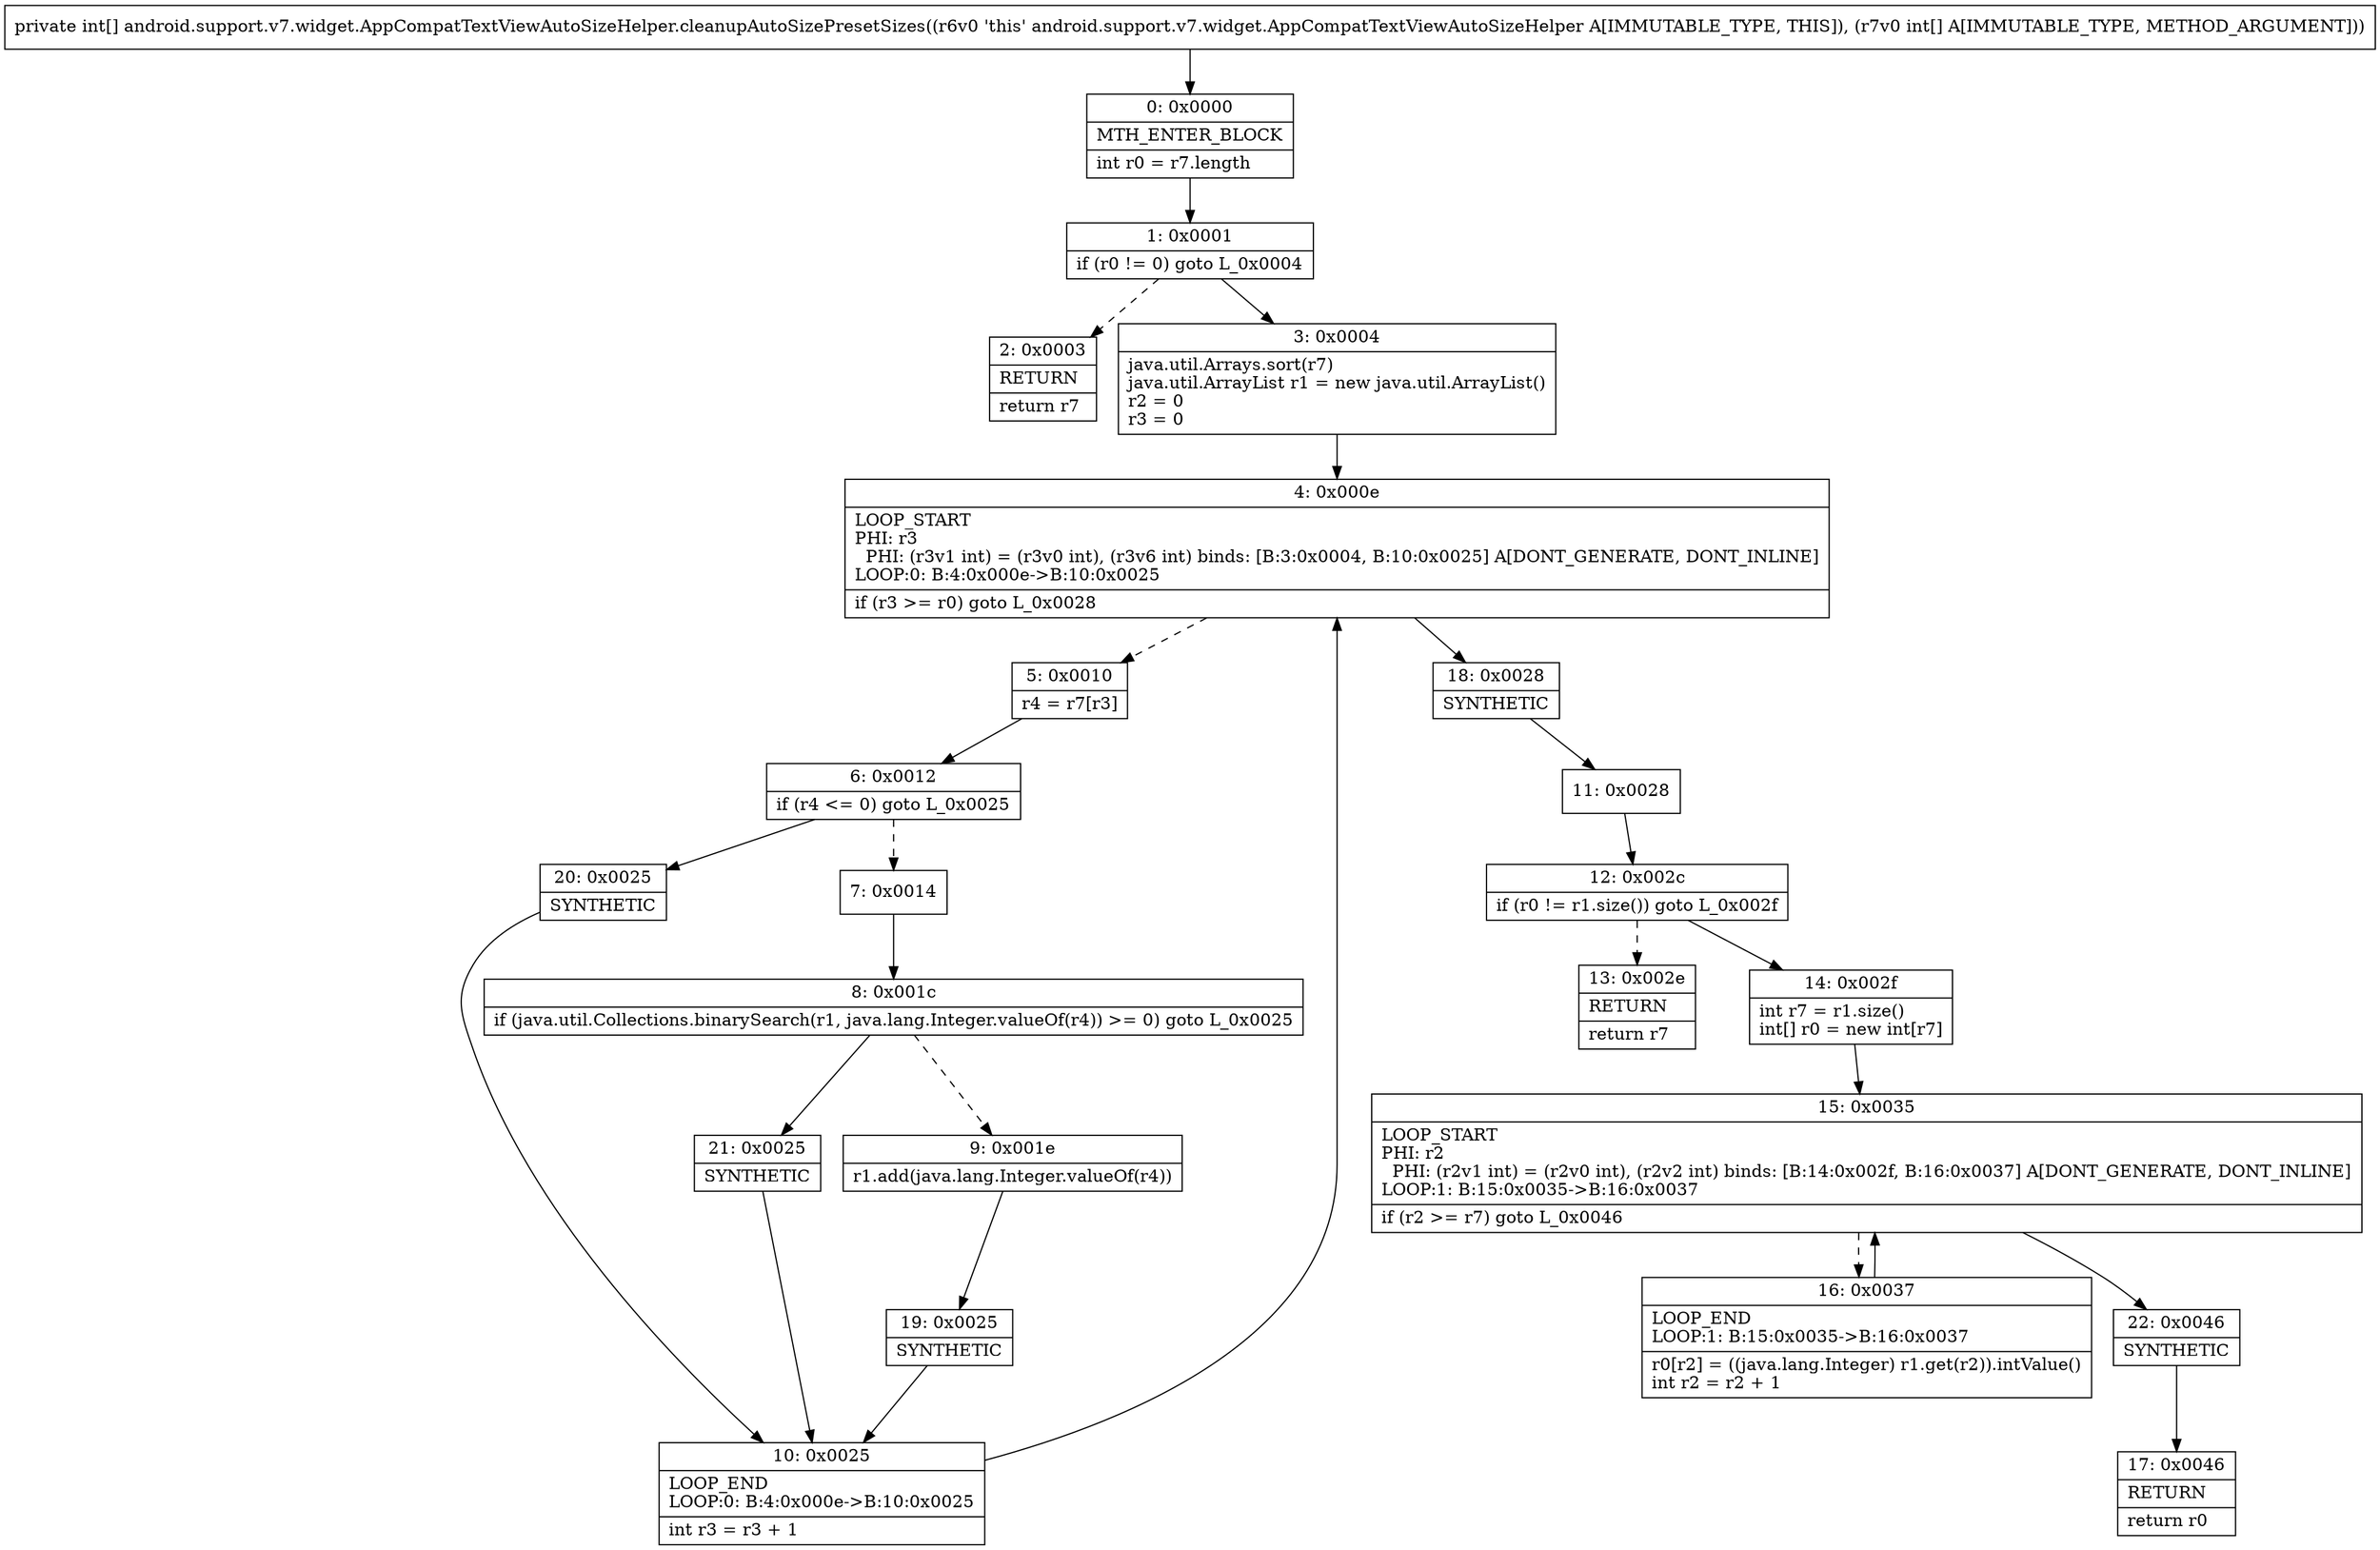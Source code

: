 digraph "CFG forandroid.support.v7.widget.AppCompatTextViewAutoSizeHelper.cleanupAutoSizePresetSizes([I)[I" {
Node_0 [shape=record,label="{0\:\ 0x0000|MTH_ENTER_BLOCK\l|int r0 = r7.length\l}"];
Node_1 [shape=record,label="{1\:\ 0x0001|if (r0 != 0) goto L_0x0004\l}"];
Node_2 [shape=record,label="{2\:\ 0x0003|RETURN\l|return r7\l}"];
Node_3 [shape=record,label="{3\:\ 0x0004|java.util.Arrays.sort(r7)\ljava.util.ArrayList r1 = new java.util.ArrayList()\lr2 = 0\lr3 = 0\l}"];
Node_4 [shape=record,label="{4\:\ 0x000e|LOOP_START\lPHI: r3 \l  PHI: (r3v1 int) = (r3v0 int), (r3v6 int) binds: [B:3:0x0004, B:10:0x0025] A[DONT_GENERATE, DONT_INLINE]\lLOOP:0: B:4:0x000e\-\>B:10:0x0025\l|if (r3 \>= r0) goto L_0x0028\l}"];
Node_5 [shape=record,label="{5\:\ 0x0010|r4 = r7[r3]\l}"];
Node_6 [shape=record,label="{6\:\ 0x0012|if (r4 \<= 0) goto L_0x0025\l}"];
Node_7 [shape=record,label="{7\:\ 0x0014}"];
Node_8 [shape=record,label="{8\:\ 0x001c|if (java.util.Collections.binarySearch(r1, java.lang.Integer.valueOf(r4)) \>= 0) goto L_0x0025\l}"];
Node_9 [shape=record,label="{9\:\ 0x001e|r1.add(java.lang.Integer.valueOf(r4))\l}"];
Node_10 [shape=record,label="{10\:\ 0x0025|LOOP_END\lLOOP:0: B:4:0x000e\-\>B:10:0x0025\l|int r3 = r3 + 1\l}"];
Node_11 [shape=record,label="{11\:\ 0x0028}"];
Node_12 [shape=record,label="{12\:\ 0x002c|if (r0 != r1.size()) goto L_0x002f\l}"];
Node_13 [shape=record,label="{13\:\ 0x002e|RETURN\l|return r7\l}"];
Node_14 [shape=record,label="{14\:\ 0x002f|int r7 = r1.size()\lint[] r0 = new int[r7]\l}"];
Node_15 [shape=record,label="{15\:\ 0x0035|LOOP_START\lPHI: r2 \l  PHI: (r2v1 int) = (r2v0 int), (r2v2 int) binds: [B:14:0x002f, B:16:0x0037] A[DONT_GENERATE, DONT_INLINE]\lLOOP:1: B:15:0x0035\-\>B:16:0x0037\l|if (r2 \>= r7) goto L_0x0046\l}"];
Node_16 [shape=record,label="{16\:\ 0x0037|LOOP_END\lLOOP:1: B:15:0x0035\-\>B:16:0x0037\l|r0[r2] = ((java.lang.Integer) r1.get(r2)).intValue()\lint r2 = r2 + 1\l}"];
Node_17 [shape=record,label="{17\:\ 0x0046|RETURN\l|return r0\l}"];
Node_18 [shape=record,label="{18\:\ 0x0028|SYNTHETIC\l}"];
Node_19 [shape=record,label="{19\:\ 0x0025|SYNTHETIC\l}"];
Node_20 [shape=record,label="{20\:\ 0x0025|SYNTHETIC\l}"];
Node_21 [shape=record,label="{21\:\ 0x0025|SYNTHETIC\l}"];
Node_22 [shape=record,label="{22\:\ 0x0046|SYNTHETIC\l}"];
MethodNode[shape=record,label="{private int[] android.support.v7.widget.AppCompatTextViewAutoSizeHelper.cleanupAutoSizePresetSizes((r6v0 'this' android.support.v7.widget.AppCompatTextViewAutoSizeHelper A[IMMUTABLE_TYPE, THIS]), (r7v0 int[] A[IMMUTABLE_TYPE, METHOD_ARGUMENT])) }"];
MethodNode -> Node_0;
Node_0 -> Node_1;
Node_1 -> Node_2[style=dashed];
Node_1 -> Node_3;
Node_3 -> Node_4;
Node_4 -> Node_5[style=dashed];
Node_4 -> Node_18;
Node_5 -> Node_6;
Node_6 -> Node_7[style=dashed];
Node_6 -> Node_20;
Node_7 -> Node_8;
Node_8 -> Node_9[style=dashed];
Node_8 -> Node_21;
Node_9 -> Node_19;
Node_10 -> Node_4;
Node_11 -> Node_12;
Node_12 -> Node_13[style=dashed];
Node_12 -> Node_14;
Node_14 -> Node_15;
Node_15 -> Node_16[style=dashed];
Node_15 -> Node_22;
Node_16 -> Node_15;
Node_18 -> Node_11;
Node_19 -> Node_10;
Node_20 -> Node_10;
Node_21 -> Node_10;
Node_22 -> Node_17;
}

